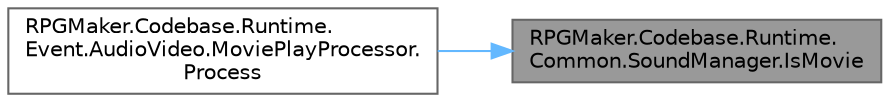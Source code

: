 digraph "RPGMaker.Codebase.Runtime.Common.SoundManager.IsMovie"
{
 // LATEX_PDF_SIZE
  bgcolor="transparent";
  edge [fontname=Helvetica,fontsize=10,labelfontname=Helvetica,labelfontsize=10];
  node [fontname=Helvetica,fontsize=10,shape=box,height=0.2,width=0.4];
  rankdir="RL";
  Node1 [id="Node000001",label="RPGMaker.Codebase.Runtime.\lCommon.SoundManager.IsMovie",height=0.2,width=0.4,color="gray40", fillcolor="grey60", style="filled", fontcolor="black",tooltip=" "];
  Node1 -> Node2 [id="edge1_Node000001_Node000002",dir="back",color="steelblue1",style="solid",tooltip=" "];
  Node2 [id="Node000002",label="RPGMaker.Codebase.Runtime.\lEvent.AudioVideo.MoviePlayProcessor.\lProcess",height=0.2,width=0.4,color="grey40", fillcolor="white", style="filled",URL="$d1/d13/class_r_p_g_maker_1_1_codebase_1_1_runtime_1_1_event_1_1_audio_video_1_1_movie_play_processor.html#a3cb21f535d6d0b83a968d07574b0f842",tooltip="イベント実行処理"];
}
